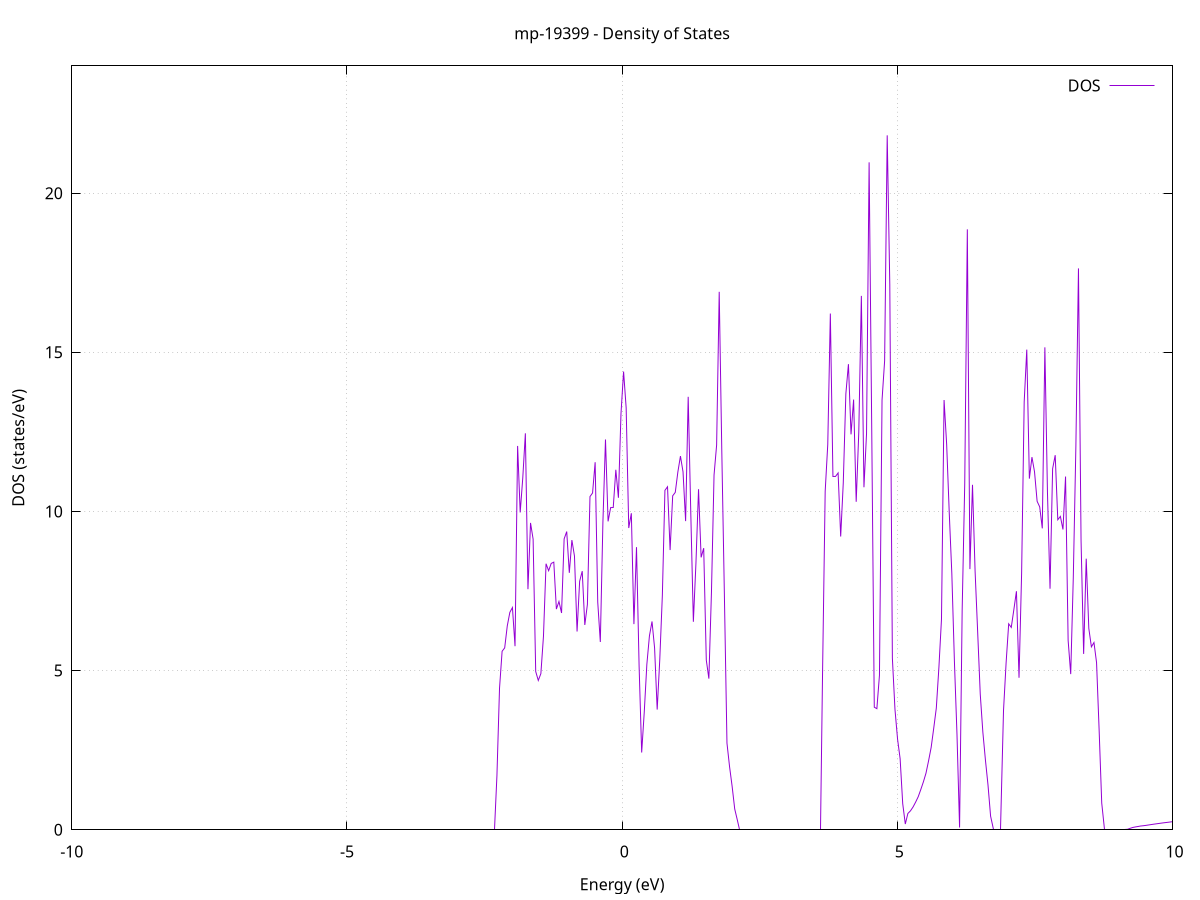 set title 'mp-19399 - Density of States'
set xlabel 'Energy (eV)'
set ylabel 'DOS (states/eV)'
set grid
set xrange [-10:10]
set yrange [0:23.998]
set xzeroaxis lt -1
set terminal png size 800,600
set output 'mp-19399_dos_gnuplot.png'
plot '-' using 1:2 with lines title 'DOS'
-43.602000 0.000000
-43.555000 0.000000
-43.508100 0.000000
-43.461100 0.000000
-43.414100 0.000000
-43.367200 0.000000
-43.320200 0.000000
-43.273200 0.000000
-43.226300 0.000000
-43.179300 0.000000
-43.132400 0.000000
-43.085400 0.000000
-43.038400 0.000000
-42.991500 0.000000
-42.944500 0.000000
-42.897500 0.000000
-42.850600 0.000000
-42.803600 0.000000
-42.756700 0.000000
-42.709700 0.000000
-42.662700 0.000000
-42.615800 0.000000
-42.568800 0.000000
-42.521800 0.000000
-42.474900 0.000000
-42.427900 0.000000
-42.381000 0.000000
-42.334000 0.000000
-42.287000 0.000000
-42.240100 0.000000
-42.193100 0.000000
-42.146100 0.000000
-42.099200 0.000000
-42.052200 0.000000
-42.005300 0.000000
-41.958300 0.000000
-41.911300 0.000000
-41.864400 0.000000
-41.817400 0.000000
-41.770400 0.000000
-41.723500 0.000000
-41.676500 0.000000
-41.629600 0.000000
-41.582600 0.000000
-41.535600 0.000000
-41.488700 0.000000
-41.441700 0.000000
-41.394700 0.000000
-41.347800 0.000000
-41.300800 0.000000
-41.253900 0.000000
-41.206900 0.000000
-41.159900 0.000000
-41.113000 0.000000
-41.066000 0.000000
-41.019100 0.000000
-40.972100 0.000000
-40.925100 0.000000
-40.878200 0.000000
-40.831200 0.000000
-40.784200 0.000000
-40.737300 0.000000
-40.690300 0.000000
-40.643400 0.000000
-40.596400 0.000000
-40.549400 0.000000
-40.502500 0.000000
-40.455500 0.000000
-40.408500 0.000000
-40.361600 0.000000
-40.314600 0.000000
-40.267700 0.000000
-40.220700 0.000000
-40.173700 0.000000
-40.126800 0.000000
-40.079800 0.000000
-40.032800 0.000000
-39.985900 0.000000
-39.938900 0.000000
-39.892000 0.000000
-39.845000 0.000000
-39.798000 0.000000
-39.751100 0.000000
-39.704100 0.000000
-39.657100 0.000000
-39.610200 0.000000
-39.563200 0.000000
-39.516300 0.000000
-39.469300 0.000000
-39.422300 0.000000
-39.375400 0.000000
-39.328400 32.917800
-39.281400 0.000000
-39.234500 0.000000
-39.187500 476.952400
-39.140600 0.000000
-39.093600 0.000000
-39.046600 0.000000
-38.999700 0.000000
-38.952700 0.000000
-38.905700 0.000000
-38.858800 0.000000
-38.811800 0.000000
-38.764900 113.004600
-38.717900 76.170800
-38.670900 0.000000
-38.624000 0.000000
-38.577000 0.000000
-38.530000 0.000000
-38.483100 0.000000
-38.436100 0.000000
-38.389200 0.000000
-38.342200 0.000000
-38.295200 0.000000
-38.248300 0.000000
-38.201300 0.000000
-38.154300 0.000000
-38.107400 0.000000
-38.060400 0.000000
-38.013500 0.000000
-37.966500 0.000000
-37.919500 0.000000
-37.872600 0.000000
-37.825600 0.000000
-37.778600 0.000000
-37.731700 0.000000
-37.684700 0.000000
-37.637800 0.000000
-37.590800 0.000000
-37.543800 0.000000
-37.496900 0.000000
-37.449900 0.000000
-37.402900 0.000000
-37.356000 0.000000
-37.309000 0.000000
-37.262100 0.000000
-37.215100 0.000000
-37.168100 0.000000
-37.121200 0.000000
-37.074200 0.000000
-37.027200 0.000000
-36.980300 0.000000
-36.933300 0.000000
-36.886400 0.000000
-36.839400 0.000000
-36.792400 0.000000
-36.745500 0.000000
-36.698500 0.000000
-36.651500 0.000000
-36.604600 0.000000
-36.557600 0.000000
-36.510700 0.000000
-36.463700 0.000000
-36.416700 0.000000
-36.369800 0.000000
-36.322800 0.000000
-36.275800 0.000000
-36.228900 0.000000
-36.181900 0.000000
-36.135000 0.000000
-36.088000 0.000000
-36.041000 0.000000
-35.994100 0.000000
-35.947100 0.000000
-35.900100 0.000000
-35.853200 0.000000
-35.806200 0.000000
-35.759300 0.000000
-35.712300 0.000000
-35.665300 0.000000
-35.618400 0.000000
-35.571400 0.000000
-35.524500 0.000000
-35.477500 0.000000
-35.430500 0.000000
-35.383600 0.000000
-35.336600 0.000000
-35.289600 0.000000
-35.242700 0.000000
-35.195700 0.000000
-35.148800 0.000000
-35.101800 0.000000
-35.054800 0.000000
-35.007900 0.000000
-34.960900 0.000000
-34.913900 0.000000
-34.867000 0.000000
-34.820000 0.000000
-34.773100 0.000000
-34.726100 0.000000
-34.679100 0.000000
-34.632200 0.000000
-34.585200 0.000000
-34.538200 0.000000
-34.491300 0.000000
-34.444300 0.000000
-34.397400 0.000000
-34.350400 0.000000
-34.303400 0.000000
-34.256500 0.000000
-34.209500 0.000000
-34.162500 0.000000
-34.115600 0.000000
-34.068600 0.000000
-34.021700 0.000000
-33.974700 0.000000
-33.927700 0.000000
-33.880800 0.000000
-33.833800 0.000000
-33.786800 0.000000
-33.739900 0.000000
-33.692900 0.000000
-33.646000 0.000000
-33.599000 0.000000
-33.552000 0.000000
-33.505100 0.000000
-33.458100 0.000000
-33.411100 0.000000
-33.364200 0.000000
-33.317200 0.000000
-33.270300 0.000000
-33.223300 0.000000
-33.176300 0.000000
-33.129400 0.000000
-33.082400 0.000000
-33.035400 0.000000
-32.988500 0.000000
-32.941500 0.000000
-32.894600 0.000000
-32.847600 0.000000
-32.800600 0.000000
-32.753700 0.000000
-32.706700 0.000000
-32.659700 0.000000
-32.612800 0.000000
-32.565800 0.000000
-32.518900 0.000000
-32.471900 0.000000
-32.424900 0.000000
-32.378000 0.000000
-32.331000 0.000000
-32.284000 0.000000
-32.237100 0.000000
-32.190100 0.000000
-32.143200 0.000000
-32.096200 0.000000
-32.049200 0.000000
-32.002300 0.000000
-31.955300 0.000000
-31.908300 0.000000
-31.861400 0.000000
-31.814400 0.000000
-31.767500 0.000000
-31.720500 0.000000
-31.673500 0.000000
-31.626600 0.000000
-31.579600 0.000000
-31.532600 0.000000
-31.485700 0.000000
-31.438700 0.000000
-31.391800 0.000000
-31.344800 0.000000
-31.297800 0.000000
-31.250900 0.000000
-31.203900 0.000000
-31.156900 0.000000
-31.110000 0.000000
-31.063000 0.000000
-31.016100 0.000000
-30.969100 0.000000
-30.922100 0.000000
-30.875200 0.000000
-30.828200 0.000000
-30.781200 0.000000
-30.734300 0.000000
-30.687300 0.000000
-30.640400 0.000000
-30.593400 0.000000
-30.546400 0.000000
-30.499500 0.000000
-30.452500 0.000000
-30.405500 0.000000
-30.358600 0.000000
-30.311600 0.000000
-30.264700 0.000000
-30.217700 0.000000
-30.170700 0.000000
-30.123800 0.000000
-30.076800 0.000000
-30.029800 0.000000
-29.982900 0.000000
-29.935900 0.000000
-29.889000 0.000000
-29.842000 0.000000
-29.795000 0.000000
-29.748100 0.000000
-29.701100 0.000000
-29.654200 0.000000
-29.607200 0.000000
-29.560200 0.000000
-29.513300 0.000000
-29.466300 0.000000
-29.419300 0.000000
-29.372400 0.000000
-29.325400 0.000000
-29.278500 0.000000
-29.231500 0.000000
-29.184500 0.000000
-29.137600 0.000000
-29.090600 0.000000
-29.043600 0.000000
-28.996700 0.000000
-28.949700 0.000000
-28.902800 0.000000
-28.855800 0.000000
-28.808800 0.000000
-28.761900 0.000000
-28.714900 0.000000
-28.667900 0.000000
-28.621000 0.000000
-28.574000 0.000000
-28.527100 0.000000
-28.480100 0.000000
-28.433100 0.000000
-28.386200 0.000000
-28.339200 0.000000
-28.292200 0.000000
-28.245300 0.000000
-28.198300 0.000000
-28.151400 0.000000
-28.104400 0.000000
-28.057400 0.000000
-28.010500 0.000000
-27.963500 0.000000
-27.916500 0.000000
-27.869600 0.000000
-27.822600 0.000000
-27.775700 0.000000
-27.728700 0.000000
-27.681700 0.000000
-27.634800 0.000000
-27.587800 0.000000
-27.540800 0.000000
-27.493900 0.000000
-27.446900 0.000000
-27.400000 0.000000
-27.353000 0.000000
-27.306000 0.000000
-27.259100 0.000000
-27.212100 0.000000
-27.165100 0.000000
-27.118200 0.000000
-27.071200 0.000000
-27.024300 0.000000
-26.977300 0.000000
-26.930300 0.000000
-26.883400 0.000000
-26.836400 0.000000
-26.789400 0.000000
-26.742500 0.000000
-26.695500 0.000000
-26.648600 0.000000
-26.601600 0.000000
-26.554600 0.000000
-26.507700 0.000000
-26.460700 0.000000
-26.413700 0.000000
-26.366800 0.000000
-26.319800 0.000000
-26.272900 0.000000
-26.225900 0.000000
-26.178900 0.000000
-26.132000 0.000000
-26.085000 0.000000
-26.038000 0.000000
-25.991100 0.000000
-25.944100 0.000000
-25.897200 0.000000
-25.850200 0.000000
-25.803200 0.000000
-25.756300 0.000000
-25.709300 0.000000
-25.662300 0.000000
-25.615400 0.000000
-25.568400 0.000000
-25.521500 0.000000
-25.474500 0.000000
-25.427500 0.000000
-25.380600 0.000000
-25.333600 0.000000
-25.286600 0.000000
-25.239700 0.000000
-25.192700 0.000000
-25.145800 0.000000
-25.098800 0.000000
-25.051800 0.000000
-25.004900 0.000000
-24.957900 0.000000
-24.910900 0.000000
-24.864000 0.000000
-24.817000 0.000000
-24.770100 0.000000
-24.723100 0.000000
-24.676100 0.000000
-24.629200 0.000000
-24.582200 0.000000
-24.535200 0.000000
-24.488300 0.000000
-24.441300 0.000000
-24.394400 0.000000
-24.347400 0.000000
-24.300400 0.000000
-24.253500 0.000000
-24.206500 0.000000
-24.159600 0.000000
-24.112600 0.000000
-24.065600 0.000000
-24.018700 0.000000
-23.971700 0.000000
-23.924700 0.000000
-23.877800 0.000000
-23.830800 0.000000
-23.783900 0.000000
-23.736900 0.000000
-23.689900 0.000000
-23.643000 0.000000
-23.596000 0.000000
-23.549000 0.000000
-23.502100 0.000000
-23.455100 0.000000
-23.408200 0.000000
-23.361200 0.000000
-23.314200 0.000000
-23.267300 0.000000
-23.220300 0.000000
-23.173300 0.000000
-23.126400 0.000000
-23.079400 0.000000
-23.032500 0.000000
-22.985500 0.000000
-22.938500 0.000000
-22.891600 0.000000
-22.844600 0.000000
-22.797600 0.000000
-22.750700 0.000000
-22.703700 0.000000
-22.656800 0.000000
-22.609800 0.000000
-22.562800 0.000000
-22.515900 0.000000
-22.468900 0.000000
-22.421900 0.000000
-22.375000 0.000000
-22.328000 0.000000
-22.281100 0.000000
-22.234100 0.000000
-22.187100 0.000000
-22.140200 0.000000
-22.093200 0.000000
-22.046200 0.000000
-21.999300 0.000000
-21.952300 0.000000
-21.905400 0.000000
-21.858400 0.000000
-21.811400 0.000000
-21.764500 0.000000
-21.717500 0.000000
-21.670500 0.000000
-21.623600 0.000000
-21.576600 0.000000
-21.529700 0.000000
-21.482700 0.000000
-21.435700 0.000000
-21.388800 0.000000
-21.341800 0.000000
-21.294800 0.000000
-21.247900 0.000000
-21.200900 0.000000
-21.154000 0.000000
-21.107000 0.000000
-21.060000 0.000000
-21.013100 0.000000
-20.966100 0.000000
-20.919100 0.000000
-20.872200 0.000000
-20.825200 0.000000
-20.778300 0.000000
-20.731300 0.000000
-20.684300 0.000000
-20.637400 0.000000
-20.590400 0.000000
-20.543400 0.000000
-20.496500 0.000000
-20.449500 0.000000
-20.402600 0.000000
-20.355600 0.000000
-20.308600 0.000000
-20.261700 0.000000
-20.214700 0.000000
-20.167700 0.000000
-20.120800 0.000000
-20.073800 0.000000
-20.026900 0.000000
-19.979900 0.000000
-19.932900 0.000000
-19.886000 0.000000
-19.839000 0.000000
-19.792000 0.000000
-19.745100 0.000000
-19.698100 0.000000
-19.651200 0.000000
-19.604200 0.000000
-19.557200 0.000000
-19.510300 0.000000
-19.463300 0.000000
-19.416300 0.000000
-19.369400 0.000000
-19.322400 0.000000
-19.275500 0.000000
-19.228500 0.000000
-19.181500 0.000000
-19.134600 0.000000
-19.087600 0.000000
-19.040600 0.000000
-18.993700 0.000000
-18.946700 0.000000
-18.899800 0.000000
-18.852800 0.000000
-18.805800 0.000000
-18.758900 0.000000
-18.711900 0.000000
-18.664900 0.000000
-18.618000 0.000000
-18.571000 0.000000
-18.524100 0.000000
-18.477100 0.000000
-18.430100 0.000000
-18.383200 0.000000
-18.336200 0.000000
-18.289300 0.000000
-18.242300 0.000000
-18.195300 0.000000
-18.148400 0.000000
-18.101400 0.000000
-18.054400 0.000000
-18.007500 0.000000
-17.960500 0.000000
-17.913600 0.000000
-17.866600 0.000000
-17.819600 0.000000
-17.772700 0.000000
-17.725700 0.000000
-17.678700 0.000000
-17.631800 0.000000
-17.584800 0.000000
-17.537900 0.000000
-17.490900 0.000000
-17.443900 0.000000
-17.397000 0.000000
-17.350000 0.000000
-17.303000 0.000000
-17.256100 0.000000
-17.209100 0.000000
-17.162200 0.000000
-17.115200 0.000000
-17.068200 0.000000
-17.021300 0.000000
-16.974300 0.000000
-16.927300 0.000000
-16.880400 0.000000
-16.833400 0.000000
-16.786500 0.000000
-16.739500 0.000000
-16.692500 0.000000
-16.645600 0.000000
-16.598600 0.000000
-16.551600 0.000000
-16.504700 0.000000
-16.457700 0.000000
-16.410800 0.000000
-16.363800 0.000000
-16.316800 0.000000
-16.269900 0.000000
-16.222900 0.000000
-16.175900 0.000000
-16.129000 0.000000
-16.082000 0.000000
-16.035100 0.000000
-15.988100 0.000000
-15.941100 0.000000
-15.894200 0.000000
-15.847200 0.000000
-15.800200 0.000000
-15.753300 0.000000
-15.706300 0.000000
-15.659400 0.000000
-15.612400 0.000000
-15.565400 0.000000
-15.518500 0.000000
-15.471500 0.000000
-15.424500 0.000000
-15.377600 0.000000
-15.330600 0.000000
-15.283700 0.000000
-15.236700 0.000000
-15.189700 0.272900
-15.142800 0.608400
-15.095800 0.861900
-15.048800 1.051500
-15.001900 1.253500
-14.954900 1.446600
-14.908000 1.635500
-14.861000 1.839000
-14.814000 2.055900
-14.767100 2.294200
-14.720100 2.559400
-14.673100 2.856900
-14.626200 3.282700
-14.579200 4.051000
-14.532300 5.413600
-14.485300 4.785700
-14.438300 6.529700
-14.391400 2.555800
-14.344400 3.452400
-14.297400 7.327500
-14.250500 4.582900
-14.203500 4.270800
-14.156600 4.275100
-14.109600 4.118800
-14.062600 4.063100
-14.015700 2.930800
-13.968700 3.486700
-13.921700 9.276800
-13.874800 15.419000
-13.827800 23.654600
-13.780900 28.342700
-13.733900 61.116100
-13.686900 72.511900
-13.640000 0.000000
-13.593000 0.000000
-13.546000 0.000000
-13.499100 0.000000
-13.452100 0.000000
-13.405200 0.000000
-13.358200 0.000000
-13.311200 0.000000
-13.264300 0.000000
-13.217300 0.000000
-13.170300 0.000000
-13.123400 0.000000
-13.076400 0.000000
-13.029500 0.000000
-12.982500 0.000000
-12.935500 0.000000
-12.888600 0.000000
-12.841600 0.000000
-12.794700 0.000000
-12.747700 0.000000
-12.700700 0.000000
-12.653800 0.000000
-12.606800 0.000000
-12.559800 0.000000
-12.512900 0.000000
-12.465900 0.000000
-12.419000 0.000000
-12.372000 0.000000
-12.325000 0.000000
-12.278100 0.000000
-12.231100 0.000000
-12.184100 0.000000
-12.137200 0.000000
-12.090200 0.000000
-12.043300 0.000000
-11.996300 0.000000
-11.949300 0.000000
-11.902400 0.000000
-11.855400 0.000000
-11.808400 0.000000
-11.761500 0.000000
-11.714500 0.000000
-11.667600 0.000000
-11.620600 0.000000
-11.573600 0.000000
-11.526700 0.000000
-11.479700 0.000000
-11.432700 0.000000
-11.385800 0.000000
-11.338800 0.000000
-11.291900 0.000000
-11.244900 0.000000
-11.197900 0.000000
-11.151000 0.000000
-11.104000 0.000000
-11.057000 0.000000
-11.010100 0.000000
-10.963100 0.000000
-10.916200 0.000000
-10.869200 0.000000
-10.822200 0.000000
-10.775300 0.000000
-10.728300 0.000000
-10.681300 0.000000
-10.634400 0.000000
-10.587400 0.000000
-10.540500 0.000000
-10.493500 0.000000
-10.446500 0.000000
-10.399600 0.000000
-10.352600 0.000000
-10.305600 0.000000
-10.258700 0.000000
-10.211700 0.000000
-10.164800 0.000000
-10.117800 0.000000
-10.070800 0.000000
-10.023900 0.000000
-9.976900 0.000000
-9.929900 0.000000
-9.883000 0.000000
-9.836000 0.000000
-9.789100 0.000000
-9.742100 0.000000
-9.695100 0.000000
-9.648200 0.000000
-9.601200 0.000000
-9.554200 0.000000
-9.507300 0.000000
-9.460300 0.000000
-9.413400 0.000000
-9.366400 0.000000
-9.319400 0.000000
-9.272500 0.000000
-9.225500 0.000000
-9.178500 0.000000
-9.131600 0.000000
-9.084600 0.000000
-9.037700 0.000000
-8.990700 0.000000
-8.943700 0.000000
-8.896800 0.000000
-8.849800 0.000000
-8.802800 0.000000
-8.755900 0.000000
-8.708900 0.000000
-8.662000 0.000000
-8.615000 0.000000
-8.568000 0.000000
-8.521100 0.000000
-8.474100 0.000000
-8.427100 0.000000
-8.380200 0.000000
-8.333200 0.000000
-8.286300 0.000000
-8.239300 0.000000
-8.192300 0.000000
-8.145400 0.000000
-8.098400 0.000000
-8.051400 0.000000
-8.004500 0.000000
-7.957500 0.000000
-7.910600 0.000000
-7.863600 0.000000
-7.816600 0.000000
-7.769700 0.000000
-7.722700 0.000000
-7.675700 0.000000
-7.628800 0.000000
-7.581800 0.000000
-7.534900 0.000000
-7.487900 0.000000
-7.440900 0.000000
-7.394000 0.000000
-7.347000 0.000000
-7.300000 0.000000
-7.253100 0.000000
-7.206100 0.000000
-7.159200 0.000000
-7.112200 0.000000
-7.065200 0.000000
-7.018300 0.000000
-6.971300 0.000000
-6.924400 0.000000
-6.877400 0.000000
-6.830400 0.000000
-6.783500 0.000000
-6.736500 0.000000
-6.689500 0.000000
-6.642600 0.000000
-6.595600 0.000000
-6.548700 0.000000
-6.501700 0.000000
-6.454700 0.000000
-6.407800 0.000000
-6.360800 0.000000
-6.313800 0.000000
-6.266900 0.000000
-6.219900 0.000000
-6.173000 0.000000
-6.126000 0.000000
-6.079000 0.000000
-6.032100 0.000000
-5.985100 0.000000
-5.938100 0.000000
-5.891200 0.000000
-5.844200 0.000000
-5.797300 0.000000
-5.750300 0.000000
-5.703300 0.000000
-5.656400 0.000000
-5.609400 0.000000
-5.562400 0.000000
-5.515500 0.000000
-5.468500 0.000000
-5.421600 0.000000
-5.374600 0.000000
-5.327600 0.000000
-5.280700 0.000000
-5.233700 0.000000
-5.186700 0.000000
-5.139800 0.000000
-5.092800 0.000000
-5.045900 0.000000
-4.998900 0.000000
-4.951900 0.000000
-4.905000 0.000000
-4.858000 0.000000
-4.811000 0.000000
-4.764100 0.000000
-4.717100 0.000000
-4.670200 0.000000
-4.623200 0.000000
-4.576200 0.000000
-4.529300 0.000000
-4.482300 0.000000
-4.435300 0.000000
-4.388400 0.000000
-4.341400 0.000000
-4.294500 0.000000
-4.247500 0.000000
-4.200500 0.000000
-4.153600 0.000000
-4.106600 0.000000
-4.059600 0.000000
-4.012700 0.000000
-3.965700 0.000000
-3.918800 0.000000
-3.871800 0.000000
-3.824800 0.000000
-3.777900 0.000000
-3.730900 0.000000
-3.683900 0.000000
-3.637000 0.000000
-3.590000 0.000000
-3.543100 0.000000
-3.496100 0.000000
-3.449100 0.000000
-3.402200 0.000000
-3.355200 0.000000
-3.308200 0.000000
-3.261300 0.000000
-3.214300 0.000000
-3.167400 0.000000
-3.120400 0.000000
-3.073400 0.000000
-3.026500 0.000000
-2.979500 0.000000
-2.932500 0.000000
-2.885600 0.000000
-2.838600 0.000000
-2.791700 0.000000
-2.744700 0.000000
-2.697700 0.000000
-2.650800 0.000000
-2.603800 0.000000
-2.556800 0.000000
-2.509900 0.000000
-2.462900 0.000000
-2.416000 0.000000
-2.369000 0.000000
-2.322000 0.000000
-2.275100 1.699200
-2.228100 4.445200
-2.181100 5.607600
-2.134200 5.713800
-2.087200 6.405000
-2.040300 6.831500
-1.993300 6.981700
-1.946300 5.766900
-1.899400 12.058800
-1.852400 9.969300
-1.805400 11.058300
-1.758500 12.454800
-1.711500 7.558100
-1.664600 9.640200
-1.617600 9.130300
-1.570600 4.972300
-1.523700 4.691300
-1.476700 4.906200
-1.429700 6.076700
-1.382800 8.357700
-1.335800 8.138800
-1.288900 8.367500
-1.241900 8.407900
-1.194900 6.932800
-1.148000 7.171300
-1.101000 6.810700
-1.054100 9.137700
-1.007100 9.368900
-0.960100 8.072100
-0.913200 9.100900
-0.866200 8.598400
-0.819200 6.228800
-0.772300 7.807700
-0.725300 8.124800
-0.678400 6.434800
-0.631400 7.078600
-0.584400 10.467700
-0.537500 10.580500
-0.490500 11.547100
-0.443500 7.152900
-0.396600 5.899500
-0.349600 9.650900
-0.302700 12.260300
-0.255700 9.688500
-0.208700 10.121500
-0.161800 10.124000
-0.114800 11.308700
-0.067800 10.429500
-0.020900 13.073700
0.026100 14.394900
0.073000 13.252400
0.120000 9.480200
0.167000 9.943900
0.213900 6.461000
0.260900 8.878900
0.307900 5.156600
0.354800 2.427500
0.401800 3.695000
0.448700 5.191700
0.495700 6.089600
0.542700 6.544800
0.589600 5.710500
0.636600 3.776100
0.683600 5.343300
0.730500 7.357500
0.777500 10.662500
0.824400 10.775700
0.871400 8.787000
0.918400 10.491600
0.965300 10.599700
1.012300 11.239200
1.059300 11.738500
1.106200 11.245800
1.153200 9.697000
1.200100 13.601400
1.247100 9.965100
1.294100 6.534500
1.341000 8.379200
1.388000 10.698800
1.435000 8.557700
1.481900 8.847000
1.528900 5.334300
1.575800 4.748300
1.622800 7.463400
1.669800 11.144100
1.716700 12.085800
1.763700 16.900900
1.810700 11.887100
1.857600 7.397200
1.904600 2.722400
1.951500 1.985100
1.998500 1.364100
2.045500 0.653000
2.092400 0.310300
2.139400 0.000000
2.186400 0.000000
2.233300 0.000000
2.280300 0.000000
2.327200 0.000000
2.374200 0.000000
2.421200 0.000000
2.468100 0.000000
2.515100 0.000000
2.562100 0.000000
2.609000 0.000000
2.656000 0.000000
2.702900 0.000000
2.749900 0.000000
2.796900 0.000000
2.843800 0.000000
2.890800 0.000000
2.937800 0.000000
2.984700 0.000000
3.031700 0.000000
3.078600 0.000000
3.125600 0.000000
3.172600 0.000000
3.219500 0.000000
3.266500 0.000000
3.313500 0.000000
3.360400 0.000000
3.407400 0.000000
3.454300 0.000000
3.501300 0.000000
3.548300 0.000000
3.595200 0.000000
3.642200 5.013300
3.689200 10.632300
3.736100 12.105600
3.783100 16.216700
3.830000 11.099300
3.877000 11.099800
3.924000 11.209600
3.970900 9.212500
4.017900 10.897200
4.064900 13.695500
4.111800 14.627900
4.158800 12.421900
4.205700 13.514400
4.252700 10.304200
4.299700 12.487000
4.346600 16.772200
4.393600 10.760700
4.440500 12.437000
4.487500 20.968200
4.534500 12.693300
4.581400 3.851000
4.628400 3.804800
4.675400 4.853100
4.722300 13.498200
4.769300 14.728900
4.816200 21.816400
4.863200 17.134300
4.910200 5.389600
4.957100 3.784900
5.004100 2.851000
5.051100 2.232000
5.098000 0.822200
5.145000 0.180400
5.191900 0.512900
5.238900 0.594700
5.285900 0.716100
5.332800 0.869700
5.379800 1.038500
5.426800 1.265500
5.473700 1.505000
5.520700 1.776800
5.567600 2.164000
5.614600 2.584200
5.661600 3.191200
5.708500 3.821900
5.755500 5.099000
5.802500 6.617600
5.849400 13.500800
5.896400 12.112200
5.943300 9.969600
5.990300 8.052800
6.037300 5.294100
6.084200 2.991300
6.131200 0.071400
6.178200 6.894100
6.225100 10.881200
6.272100 18.862000
6.319000 8.188800
6.366000 10.836900
6.413000 8.129000
6.459900 6.211700
6.506900 4.260800
6.553900 3.070700
6.600800 2.192300
6.647800 1.404200
6.694700 0.429000
6.741700 0.000000
6.788700 0.000000
6.835600 0.000000
6.882600 0.000000
6.929600 3.749500
6.976500 5.239200
7.023500 6.470300
7.070400 6.357500
7.117400 6.916700
7.164400 7.494100
7.211300 4.775700
7.258300 8.046900
7.305300 13.446400
7.352200 15.084100
7.399200 11.030800
7.446100 11.707200
7.493100 11.245100
7.540100 10.319900
7.587000 10.143800
7.634000 9.469200
7.681000 15.155200
7.727900 10.605700
7.774900 7.573500
7.821800 11.341300
7.868800 11.767900
7.915800 9.739600
7.962700 9.845100
8.009700 9.434000
8.056700 11.096200
8.103600 5.950700
8.150600 4.889700
8.197500 7.930300
8.244500 12.050900
8.291500 17.635300
8.338400 9.093900
8.385400 5.524100
8.432400 8.516500
8.479300 6.327500
8.526300 5.747400
8.573200 5.882300
8.620200 5.251600
8.667200 3.118900
8.714100 0.839900
8.761100 0.000000
8.808100 0.000000
8.855000 0.000000
8.902000 0.000000
8.948900 0.000000
8.995900 0.000000
9.042900 0.000000
9.089800 0.000000
9.136800 0.000000
9.183800 0.015900
9.230700 0.045500
9.277700 0.072600
9.324600 0.088700
9.371600 0.102600
9.418600 0.117900
9.465500 0.126100
9.512500 0.137000
9.559500 0.149200
9.606400 0.161900
9.653400 0.174500
9.700300 0.185700
9.747300 0.197000
9.794300 0.208400
9.841200 0.219200
9.888200 0.229300
9.935200 0.239000
9.982100 0.250000
10.029100 0.261300
10.076000 0.272700
10.123000 0.284300
10.170000 0.296100
10.216900 0.308300
10.263900 0.320700
10.310800 0.333100
10.357800 0.345700
10.404800 0.358400
10.451700 0.371300
10.498700 0.384300
10.545700 0.397400
10.592600 0.410600
10.639600 0.424000
10.686500 0.437400
10.733500 0.451000
10.780500 0.464700
10.827400 0.480200
10.874400 0.496200
10.921400 0.512600
10.968300 0.530100
11.015300 0.547700
11.062200 0.565400
11.109200 0.583200
11.156200 0.601600
11.203100 0.623800
11.250100 0.647900
11.297100 0.669300
11.344000 0.688200
11.391000 0.704500
11.437900 0.718400
11.484900 0.733900
11.531900 0.780500
11.578800 0.784200
11.625800 0.793600
11.672800 0.806700
11.719700 0.931400
11.766700 0.891200
11.813600 0.925800
11.860600 0.967400
11.907600 1.038100
11.954500 1.101000
12.001500 1.164500
12.048500 1.224000
12.095400 1.243100
12.142400 1.245500
12.189300 1.322300
12.236300 1.371300
12.283300 1.287600
12.330200 1.291000
12.377200 1.343700
12.424200 1.436900
12.471100 1.479600
12.518100 1.628500
12.565000 1.736200
12.612000 1.874700
12.659000 1.556800
12.705900 1.417500
12.752900 1.535100
12.799900 1.704700
12.846800 2.125700
12.893800 2.470800
12.940700 2.381700
12.987700 2.089400
13.034700 1.890200
13.081600 1.814000
13.128600 1.837300
13.175600 1.808900
13.222500 1.747600
13.269500 1.694500
13.316400 1.614200
13.363400 1.594900
13.410400 1.527800
13.457300 1.348100
13.504300 1.628800
13.551300 1.991200
13.598200 2.194400
13.645200 2.389700
13.692100 2.151900
13.739100 2.036700
13.786100 1.907500
13.833000 1.883000
13.880000 1.884200
13.927000 2.019700
13.973900 2.499300
14.020900 2.746500
14.067800 2.849500
14.114800 2.939400
14.161800 2.850700
14.208700 3.275000
14.255700 3.513000
14.302700 3.638000
14.349600 3.537300
14.396600 3.269800
14.443500 2.781700
14.490500 2.540700
14.537500 2.402300
14.584400 2.493900
14.631400 3.049600
14.678400 2.885600
14.725300 2.747000
14.772300 2.369800
14.819200 2.105200
14.866200 2.079700
14.913200 2.015500
14.960100 2.007400
15.007100 2.092700
15.054100 2.334300
15.101000 2.567800
15.148000 2.894000
15.194900 3.435200
15.241900 3.975300
15.288900 3.857000
15.335800 3.359400
15.382800 2.853400
15.429800 2.458100
15.476700 2.291900
15.523700 2.170800
15.570600 2.037300
15.617600 1.949700
15.664600 2.006600
15.711500 2.044700
15.758500 2.075000
15.805400 2.114900
15.852400 2.076600
15.899400 2.101100
15.946300 2.110100
15.993300 2.038300
16.040300 1.892200
16.087200 1.850900
16.134200 1.785600
16.181100 1.623600
16.228100 1.636000
16.275100 1.595600
16.322000 1.607100
16.369000 1.720300
16.416000 2.190800
16.462900 3.041600
16.509900 3.580300
16.556800 3.485300
16.603800 3.222200
16.650800 3.109200
16.697700 3.717200
16.744700 4.586700
16.791700 4.562000
16.838600 4.290100
16.885600 5.484700
16.932500 5.281000
16.979500 5.714300
17.026500 8.791200
17.073400 7.807400
17.120400 6.764100
17.167400 5.365300
17.214300 4.534400
17.261300 4.092000
17.308200 4.160600
17.355200 4.661800
17.402200 5.257300
17.449100 6.169000
17.496100 5.923900
17.543100 3.456700
17.590000 9.088400
17.637000 6.224300
17.683900 8.543900
17.730900 6.927700
17.777900 5.744600
17.824800 6.482100
17.871800 6.091100
17.918800 5.719200
17.965700 7.246500
18.012700 8.785700
18.059600 4.599300
18.106600 2.788600
18.153600 2.172000
18.200500 2.519400
18.247500 2.267500
18.294500 2.268000
18.341400 2.350300
18.388400 2.183400
18.435300 2.321000
18.482300 2.432900
18.529300 3.049600
18.576200 3.965500
18.623200 4.292800
18.670200 4.260000
18.717100 4.575000
18.764100 4.502300
18.811000 4.926300
18.858000 5.265500
18.905000 4.765700
18.951900 6.179200
18.998900 5.745400
19.045900 5.116300
19.092800 5.232100
19.139800 5.568400
19.186700 5.653300
19.233700 5.677500
19.280700 5.541100
19.327600 4.318700
19.374600 4.606500
19.421600 5.051500
19.468500 5.411000
19.515500 5.161300
19.562400 4.604200
19.609400 3.696300
19.656400 2.712800
19.703300 2.357900
19.750300 2.893200
19.797300 3.624500
19.844200 3.544300
19.891200 3.682600
19.938100 3.343900
19.985100 4.035800
20.032100 4.351600
20.079000 4.604900
20.126000 5.219800
20.173000 5.589600
20.219900 5.398400
20.266900 5.589200
20.313800 5.111600
20.360800 3.993500
20.407800 3.330300
20.454700 3.112600
20.501700 3.109100
20.548700 3.264100
20.595600 3.278300
20.642600 3.815300
20.689500 4.461900
20.736500 4.604200
20.783500 5.179500
20.830400 4.024900
20.877400 3.604600
20.924400 2.507800
20.971300 2.142300
21.018300 2.463000
21.065200 3.082400
21.112200 3.439700
21.159200 4.592000
21.206100 4.043500
21.253100 3.257400
21.300100 3.405700
21.347000 3.626000
21.394000 4.273600
21.440900 4.771900
21.487900 4.321300
21.534900 4.038100
21.581800 3.307500
21.628800 2.614100
21.675700 2.484900
21.722700 2.438600
21.769700 2.565100
21.816600 2.839800
21.863600 3.311700
21.910600 3.705000
21.957500 3.570200
22.004500 3.421000
22.051400 3.415800
22.098400 3.259600
22.145400 2.798900
22.192300 2.608800
22.239300 2.124100
22.286300 1.954000
22.333200 1.856600
22.380200 1.827000
22.427100 1.829800
22.474100 1.851800
22.521100 1.901100
22.568000 1.949100
22.615000 2.251600
22.662000 2.477200
22.708900 2.935800
22.755900 3.516800
22.802800 3.305800
22.849800 2.737200
22.896800 2.496800
22.943700 2.375000
22.990700 3.138000
23.037700 3.172700
23.084600 3.217000
23.131600 3.429000
23.178500 3.521000
23.225500 3.517900
23.272500 3.788200
23.319400 3.683400
23.366400 3.562000
23.413400 3.378000
23.460300 3.432600
23.507300 3.690500
23.554200 2.889500
23.601200 2.239600
23.648200 2.140700
23.695100 2.199700
23.742100 2.783000
23.789100 3.628400
23.836000 4.832200
23.883000 4.734400
23.929900 4.852700
23.976900 5.771600
24.023900 6.759000
24.070800 5.212600
24.117800 3.809700
24.164800 4.210500
24.211700 7.173200
24.258700 5.220900
24.305600 5.270900
24.352600 5.228900
24.399600 5.577900
24.446500 5.848500
24.493500 5.425000
24.540500 5.167700
24.587400 4.917000
24.634400 4.706700
24.681300 4.348200
24.728300 4.188800
24.775300 4.024000
24.822200 4.184800
24.869200 4.105000
24.916200 3.895900
24.963100 3.698800
25.010100 3.471000
25.057000 3.223300
25.104000 2.999600
25.151000 2.827000
25.197900 2.692200
25.244900 2.610400
25.291900 2.579000
25.338800 2.302700
25.385800 2.115100
25.432700 1.961700
25.479700 1.835200
25.526700 1.655100
25.573600 1.492000
25.620600 1.391100
25.667600 1.322300
25.714500 1.245000
25.761500 1.244700
25.808400 1.390300
25.855400 1.487500
25.902400 1.662100
25.949300 1.897900
25.996300 2.200000
26.043300 2.665000
26.090200 2.732400
26.137200 2.542600
26.184100 2.516300
26.231100 2.556900
26.278100 2.568500
26.325000 2.553200
26.372000 2.385100
26.419000 1.999500
26.465900 1.698500
26.512900 1.509100
26.559800 1.415500
26.606800 1.480300
26.653800 1.391700
26.700700 1.549900
26.747700 1.783300
26.794700 1.919300
26.841600 2.172900
26.888600 2.904400
26.935500 3.097100
26.982500 3.171500
27.029500 3.261500
27.076400 3.069800
27.123400 2.834700
27.170300 2.677900
27.217300 2.525300
27.264300 2.686400
27.311200 2.978300
27.358200 3.164100
27.405200 3.072400
27.452100 3.011800
27.499100 3.067000
27.546000 3.183300
27.593000 3.556400
27.640000 4.132700
27.686900 4.186400
27.733900 4.078600
27.780900 3.900900
27.827800 4.182500
27.874800 4.513100
27.921700 4.997000
27.968700 5.124200
28.015700 4.761800
28.062600 5.405200
28.109600 5.768000
28.156600 5.530100
28.203500 4.498300
28.250500 3.651000
28.297400 3.370300
28.344400 3.112300
28.391400 3.355200
28.438300 3.992400
28.485300 4.333900
28.532300 4.139300
28.579200 4.313200
28.626200 3.931100
28.673100 3.910600
28.720100 4.251400
28.767100 4.276200
28.814000 4.367200
28.861000 3.967000
28.908000 3.342300
28.954900 3.012100
29.001900 2.952400
29.048800 3.323600
29.095800 3.283300
29.142800 3.398000
29.189700 3.254900
29.236700 3.204200
29.283700 2.802800
29.330600 2.552400
29.377600 2.349000
29.424500 2.167500
29.471500 2.204900
29.518500 2.701200
29.565400 2.802900
29.612400 3.265900
29.659400 3.029400
29.706300 2.938600
29.753300 3.052000
29.800200 2.910700
29.847200 3.139900
29.894200 3.172900
29.941100 3.311600
29.988100 3.507500
30.035100 3.827000
30.082000 3.881000
30.129000 3.842700
30.175900 3.582800
30.222900 3.694500
30.269900 3.662000
30.316800 4.124200
30.363800 4.697500
30.410800 4.206600
30.457700 3.985300
30.504700 3.397800
30.551600 3.353000
30.598600 4.021100
30.645600 4.135600
30.692500 4.898400
30.739500 5.308200
30.786500 4.537700
30.833400 4.005100
30.880400 3.556800
30.927300 3.136200
30.974300 3.148500
31.021300 3.582200
31.068200 3.713400
31.115200 3.598300
31.162200 4.024100
31.209100 4.268400
31.256100 4.281600
31.303000 4.281800
31.350000 4.073100
31.397000 3.947200
31.443900 3.648600
31.490900 3.450100
31.537900 3.313500
31.584800 3.233800
31.631800 3.508700
31.678700 4.633300
31.725700 4.649300
31.772700 4.176800
31.819600 3.784400
31.866600 3.734100
31.913600 3.586000
31.960500 3.572700
32.007500 3.438500
32.054400 3.614100
32.101400 3.968500
32.148400 4.710000
32.195300 5.242200
32.242300 5.335000
32.289300 4.795600
32.336200 4.664700
32.383200 4.505800
32.430100 4.011100
32.477100 3.388200
32.524100 3.149500
32.571000 3.122300
32.618000 3.187900
32.665000 3.302300
32.711900 3.452100
32.758900 3.706300
32.805800 4.072000
32.852800 4.227900
32.899800 3.517600
32.946700 4.155000
32.993700 4.583500
33.040600 4.832000
33.087600 4.352300
33.134600 3.282200
33.181500 2.911200
33.228500 2.653800
33.275500 2.917800
33.322400 2.779300
33.369400 3.189400
33.416300 3.562600
33.463300 4.197600
33.510300 5.074600
33.557200 4.690100
33.604200 4.337600
33.651200 4.056700
33.698100 4.426900
33.745100 4.439100
33.792000 4.443500
33.839000 4.325400
33.886000 4.363100
33.932900 4.615000
33.979900 4.847800
34.026900 4.990200
34.073800 5.623300
34.120800 4.717000
34.167700 4.996300
34.214700 5.090300
34.261700 5.369200
34.308600 4.927000
34.355600 5.537200
34.402600 6.521700
34.449500 6.652700
34.496500 5.265400
34.543400 5.172800
34.590400 4.387300
34.637400 3.644800
34.684300 3.383000
34.731300 3.109700
34.778300 3.248300
34.825200 3.440200
34.872200 3.922800
34.919100 4.631400
34.966100 4.938400
35.013100 5.052800
35.060000 5.988500
35.107000 6.179600
35.154000 5.179300
35.200900 5.171300
35.247900 5.446200
35.294800 6.314800
35.341800 6.706800
35.388800 6.702700
35.435700 6.399900
35.482700 5.349500
35.529700 4.710200
35.576600 4.600600
35.623600 4.791700
35.670500 4.770600
35.717500 5.324100
35.764500 5.704500
35.811400 5.346100
35.858400 5.097900
35.905400 5.886000
35.952300 5.986200
35.999300 5.175800
36.046200 4.127900
36.093200 4.832300
36.140200 6.871300
36.187100 8.894500
36.234100 9.134200
36.281100 9.538700
36.328000 7.915900
36.375000 8.457800
36.421900 9.916200
36.468900 8.819600
36.515900 8.284000
36.562800 7.783800
36.609800 9.883100
36.656800 10.437500
36.703700 12.220600
36.750700 14.956000
36.797600 14.017500
36.844600 13.633700
36.891600 15.842600
36.938500 17.754000
36.985500 15.092900
37.032500 13.218300
37.079400 11.114400
37.126400 10.040800
37.173300 9.821600
37.220300 6.540800
37.267300 5.435900
37.314200 5.265700
37.361200 4.913900
37.408200 4.939600
37.455100 5.416500
37.502100 7.432400
37.549000 6.377400
37.596000 6.325900
37.643000 6.137500
37.689900 7.052300
37.736900 7.407700
37.783900 6.989900
37.830800 5.110500
37.877800 4.813100
37.924700 5.044200
37.971700 5.602800
38.018700 5.673800
38.065600 4.818800
38.112600 3.999700
38.159600 4.396500
38.206500 4.419200
38.253500 4.970600
38.300400 5.593900
38.347400 7.064900
38.394400 5.905100
38.441300 5.315800
38.488300 5.262200
38.535300 5.664900
38.582200 6.498000
38.629200 8.034600
38.676100 5.949000
38.723100 6.360500
38.770100 5.689300
38.817000 5.201100
38.864000 5.098200
38.910900 4.864200
38.957900 5.328200
39.004900 6.262600
39.051800 5.128800
39.098800 4.741600
39.145800 4.597000
39.192700 5.209900
39.239700 6.161800
39.286600 5.154600
39.333600 5.361600
39.380600 5.490600
39.427500 6.143600
39.474500 7.163600
39.521500 5.814700
39.568400 4.903700
39.615400 4.743800
39.662300 4.900400
39.709300 4.811200
39.756300 4.606600
39.803200 5.215300
39.850200 5.588200
39.897200 5.465900
39.944100 5.039400
39.991100 5.001000
40.038000 5.298200
40.085000 5.115600
40.132000 4.977500
40.178900 4.819500
40.225900 5.022600
40.272900 5.496300
40.319800 5.499000
40.366800 5.839700
40.413700 6.200300
40.460700 5.988800
40.507700 6.378400
40.554600 7.238400
40.601600 6.240500
40.648600 5.999200
40.695500 7.894400
40.742500 7.292500
40.789400 7.175600
40.836400 7.433300
40.883400 6.123900
40.930300 5.195200
40.977300 4.293800
41.024300 4.687200
41.071200 7.016500
41.118200 7.318900
41.165100 6.271900
41.212100 5.219400
41.259100 4.348900
41.306000 4.424500
41.353000 4.871900
41.400000 6.192300
41.446900 6.207700
41.493900 7.090400
41.540800 7.894400
41.587800 6.979000
41.634800 4.952500
41.681700 4.555000
41.728700 5.215700
41.775700 5.279200
41.822600 6.662900
41.869600 4.890100
41.916500 5.308600
41.963500 4.699300
42.010500 4.490500
42.057400 4.911400
42.104400 4.725800
42.151400 4.186400
42.198300 4.744000
42.245300 5.144900
42.292200 5.595600
42.339200 6.092600
42.386200 8.089800
42.433100 6.491400
42.480100 5.595100
42.527100 5.935600
42.574000 6.008900
42.621000 6.710900
42.667900 7.423300
42.714900 7.240700
42.761900 6.568100
42.808800 4.899700
42.855800 5.003900
42.902800 5.792600
42.949700 6.063600
42.996700 7.345500
43.043600 6.812100
43.090600 7.381600
43.137600 7.026200
43.184500 5.083300
43.231500 4.805900
43.278500 5.367500
43.325400 5.610500
43.372400 4.749100
43.419300 3.980800
43.466300 4.878400
43.513300 5.941400
43.560200 6.132700
43.607200 5.648500
43.654200 5.279800
43.701100 4.718400
43.748100 4.182400
43.795000 4.697500
43.842000 5.658100
43.889000 6.741400
43.935900 5.573900
43.982900 4.635200
44.029900 4.025400
44.076800 4.154100
44.123800 3.736000
44.170700 3.740600
44.217700 4.026100
44.264700 4.838800
44.311600 4.748200
44.358600 4.694200
44.405500 4.273700
44.452500 4.405600
44.499500 4.832500
44.546400 4.911400
44.593400 4.978100
44.640400 5.022700
44.687300 4.823500
44.734300 4.640300
44.781200 4.621900
44.828200 4.608500
44.875200 4.559700
44.922100 4.255900
44.969100 3.616800
45.016100 3.268700
45.063000 2.951300
45.110000 2.747900
45.156900 2.556200
45.203900 2.451400
45.250900 2.293800
45.297800 2.212800
45.344800 2.027600
45.391800 1.884400
45.438700 1.604600
45.485700 1.353400
45.532600 1.279500
45.579600 1.208000
45.626600 1.215000
45.673500 1.250700
45.720500 0.738700
45.767500 0.590200
45.814400 0.537500
45.861400 0.474300
45.908300 0.401300
45.955300 0.305400
46.002300 0.100400
46.049200 0.000400
46.096200 0.000000
46.143200 0.000000
46.190100 0.000000
46.237100 0.000000
46.284000 0.000000
46.331000 0.000000
46.378000 0.000000
46.424900 0.000000
46.471900 0.000000
46.518900 0.000000
46.565800 0.000000
46.612800 0.000000
46.659700 0.000000
46.706700 0.000000
46.753700 0.000000
46.800600 0.000000
46.847600 0.000000
46.894600 0.000000
46.941500 0.000000
46.988500 0.000000
47.035400 0.000000
47.082400 0.000000
47.129400 0.000000
47.176300 0.000000
47.223300 0.000000
47.270300 0.000000
47.317200 0.000000
47.364200 0.000000
47.411100 0.000000
47.458100 0.000000
47.505100 0.000000
47.552000 0.000000
47.599000 0.000000
47.646000 0.000000
47.692900 0.000000
47.739900 0.000000
47.786800 0.000000
47.833800 0.000000
47.880800 0.000000
47.927700 0.000000
47.974700 0.000000
48.021700 0.000000
48.068600 0.000000
48.115600 0.000000
48.162500 0.000000
48.209500 0.000000
48.256500 0.000000
48.303400 0.000000
48.350400 0.000000
48.397400 0.000000
48.444300 0.000000
48.491300 0.000000
48.538200 0.000000
48.585200 0.000000
48.632200 0.000000
48.679100 0.000000
48.726100 0.000000
48.773100 0.000000
48.820000 0.000000
48.867000 0.000000
48.913900 0.000000
48.960900 0.000000
49.007900 0.000000
49.054800 0.000000
49.101800 0.000000
49.148800 0.000000
49.195700 0.000000
49.242700 0.000000
49.289600 0.000000
49.336600 0.000000
49.383600 0.000000
49.430500 0.000000
49.477500 0.000000
49.524500 0.000000
49.571400 0.000000
49.618400 0.000000
49.665300 0.000000
49.712300 0.000000
49.759300 0.000000
49.806200 0.000000
49.853200 0.000000
49.900200 0.000000
49.947100 0.000000
49.994100 0.000000
50.041000 0.000000
50.088000 0.000000
50.135000 0.000000
50.181900 0.000000
50.228900 0.000000
50.275800 0.000000
50.322800 0.000000
e
